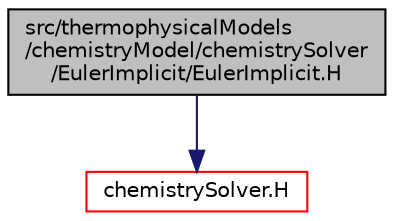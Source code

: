 digraph "src/thermophysicalModels/chemistryModel/chemistrySolver/EulerImplicit/EulerImplicit.H"
{
  bgcolor="transparent";
  edge [fontname="Helvetica",fontsize="10",labelfontname="Helvetica",labelfontsize="10"];
  node [fontname="Helvetica",fontsize="10",shape=record];
  Node1 [label="src/thermophysicalModels\l/chemistryModel/chemistrySolver\l/EulerImplicit/EulerImplicit.H",height=0.2,width=0.4,color="black", fillcolor="grey75", style="filled", fontcolor="black"];
  Node1 -> Node2 [color="midnightblue",fontsize="10",style="solid",fontname="Helvetica"];
  Node2 [label="chemistrySolver.H",height=0.2,width=0.4,color="red",URL="$a10195.html"];
}
